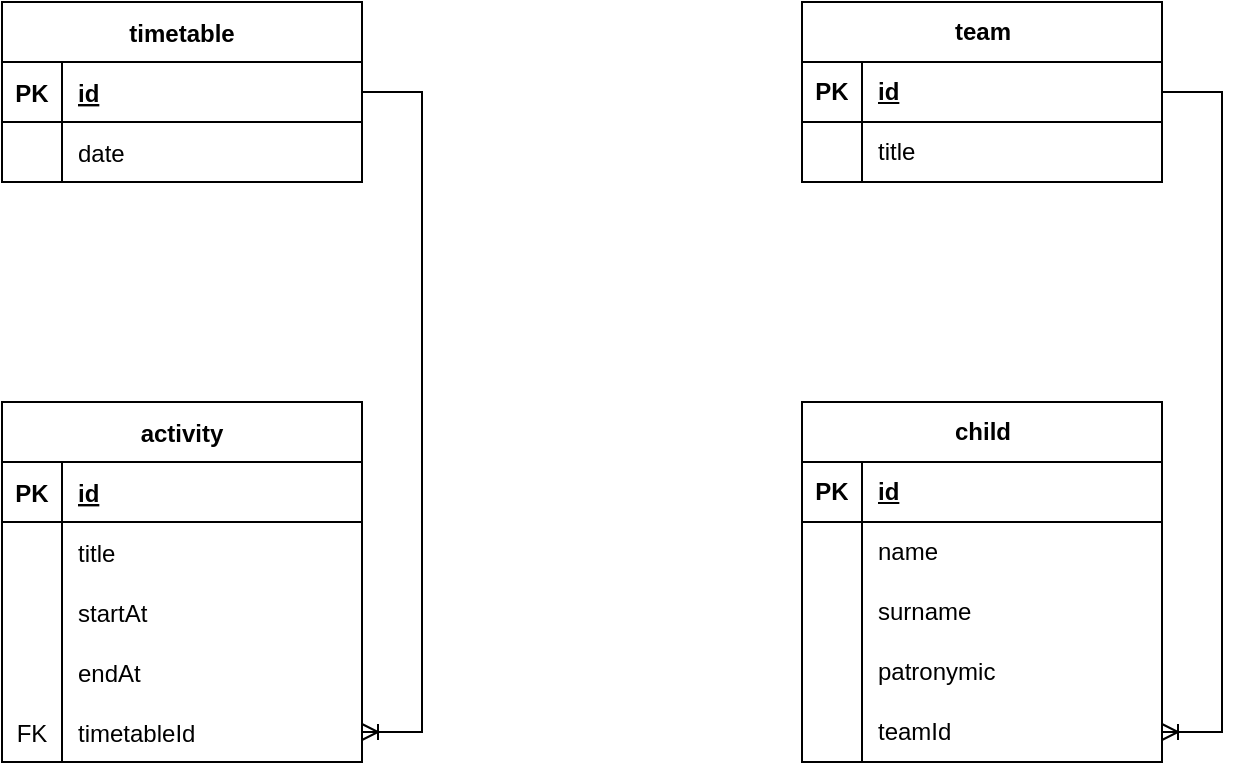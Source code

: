 <mxfile version="21.1.4" type="device">
  <diagram id="0ExHNWVUS_wDWCl89bjU" name="Страница 1">
    <mxGraphModel dx="1221" dy="620" grid="1" gridSize="10" guides="1" tooltips="1" connect="1" arrows="1" fold="1" page="0" pageScale="1" pageWidth="827" pageHeight="1169" math="0" shadow="0">
      <root>
        <mxCell id="0" />
        <mxCell id="1" parent="0" />
        <mxCell id="kuHsHtAnMm13nHqgf8xJ-8" value="timetable" style="shape=table;startSize=30;container=1;collapsible=1;childLayout=tableLayout;fixedRows=1;rowLines=0;fontStyle=1;align=center;resizeLast=1;" parent="1" vertex="1">
          <mxGeometry x="240" y="240" width="180" height="90" as="geometry">
            <mxRectangle x="240" y="240" width="65" height="30" as="alternateBounds" />
          </mxGeometry>
        </mxCell>
        <mxCell id="kuHsHtAnMm13nHqgf8xJ-9" value="" style="shape=tableRow;horizontal=0;startSize=0;swimlaneHead=0;swimlaneBody=0;fillColor=none;collapsible=0;dropTarget=0;points=[[0,0.5],[1,0.5]];portConstraint=eastwest;top=0;left=0;right=0;bottom=1;" parent="kuHsHtAnMm13nHqgf8xJ-8" vertex="1">
          <mxGeometry y="30" width="180" height="30" as="geometry" />
        </mxCell>
        <mxCell id="kuHsHtAnMm13nHqgf8xJ-10" value="PK" style="shape=partialRectangle;connectable=0;fillColor=none;top=0;left=0;bottom=0;right=0;fontStyle=1;overflow=hidden;" parent="kuHsHtAnMm13nHqgf8xJ-9" vertex="1">
          <mxGeometry width="30" height="30" as="geometry">
            <mxRectangle width="30" height="30" as="alternateBounds" />
          </mxGeometry>
        </mxCell>
        <mxCell id="kuHsHtAnMm13nHqgf8xJ-11" value="id" style="shape=partialRectangle;connectable=0;fillColor=none;top=0;left=0;bottom=0;right=0;align=left;spacingLeft=6;fontStyle=5;overflow=hidden;" parent="kuHsHtAnMm13nHqgf8xJ-9" vertex="1">
          <mxGeometry x="30" width="150" height="30" as="geometry">
            <mxRectangle width="150" height="30" as="alternateBounds" />
          </mxGeometry>
        </mxCell>
        <mxCell id="kuHsHtAnMm13nHqgf8xJ-12" value="" style="shape=tableRow;horizontal=0;startSize=0;swimlaneHead=0;swimlaneBody=0;fillColor=none;collapsible=0;dropTarget=0;points=[[0,0.5],[1,0.5]];portConstraint=eastwest;top=0;left=0;right=0;bottom=0;" parent="kuHsHtAnMm13nHqgf8xJ-8" vertex="1">
          <mxGeometry y="60" width="180" height="30" as="geometry" />
        </mxCell>
        <mxCell id="kuHsHtAnMm13nHqgf8xJ-13" value="" style="shape=partialRectangle;connectable=0;fillColor=none;top=0;left=0;bottom=0;right=0;editable=1;overflow=hidden;" parent="kuHsHtAnMm13nHqgf8xJ-12" vertex="1">
          <mxGeometry width="30" height="30" as="geometry">
            <mxRectangle width="30" height="30" as="alternateBounds" />
          </mxGeometry>
        </mxCell>
        <mxCell id="kuHsHtAnMm13nHqgf8xJ-14" value="date" style="shape=partialRectangle;connectable=0;fillColor=none;top=0;left=0;bottom=0;right=0;align=left;spacingLeft=6;overflow=hidden;" parent="kuHsHtAnMm13nHqgf8xJ-12" vertex="1">
          <mxGeometry x="30" width="150" height="30" as="geometry">
            <mxRectangle width="150" height="30" as="alternateBounds" />
          </mxGeometry>
        </mxCell>
        <mxCell id="kuHsHtAnMm13nHqgf8xJ-21" value="activity" style="shape=table;startSize=30;container=1;collapsible=1;childLayout=tableLayout;fixedRows=1;rowLines=0;fontStyle=1;align=center;resizeLast=1;" parent="1" vertex="1">
          <mxGeometry x="240" y="440" width="180" height="180" as="geometry">
            <mxRectangle x="240" y="440" width="80" height="30" as="alternateBounds" />
          </mxGeometry>
        </mxCell>
        <mxCell id="kuHsHtAnMm13nHqgf8xJ-22" value="" style="shape=tableRow;horizontal=0;startSize=0;swimlaneHead=0;swimlaneBody=0;fillColor=none;collapsible=0;dropTarget=0;points=[[0,0.5],[1,0.5]];portConstraint=eastwest;top=0;left=0;right=0;bottom=1;" parent="kuHsHtAnMm13nHqgf8xJ-21" vertex="1">
          <mxGeometry y="30" width="180" height="30" as="geometry" />
        </mxCell>
        <mxCell id="kuHsHtAnMm13nHqgf8xJ-23" value="PK" style="shape=partialRectangle;connectable=0;fillColor=none;top=0;left=0;bottom=0;right=0;fontStyle=1;overflow=hidden;" parent="kuHsHtAnMm13nHqgf8xJ-22" vertex="1">
          <mxGeometry width="30" height="30" as="geometry">
            <mxRectangle width="30" height="30" as="alternateBounds" />
          </mxGeometry>
        </mxCell>
        <mxCell id="kuHsHtAnMm13nHqgf8xJ-24" value="id" style="shape=partialRectangle;connectable=0;fillColor=none;top=0;left=0;bottom=0;right=0;align=left;spacingLeft=6;fontStyle=5;overflow=hidden;" parent="kuHsHtAnMm13nHqgf8xJ-22" vertex="1">
          <mxGeometry x="30" width="150" height="30" as="geometry">
            <mxRectangle width="150" height="30" as="alternateBounds" />
          </mxGeometry>
        </mxCell>
        <mxCell id="kuHsHtAnMm13nHqgf8xJ-25" value="" style="shape=tableRow;horizontal=0;startSize=0;swimlaneHead=0;swimlaneBody=0;fillColor=none;collapsible=0;dropTarget=0;points=[[0,0.5],[1,0.5]];portConstraint=eastwest;top=0;left=0;right=0;bottom=0;" parent="kuHsHtAnMm13nHqgf8xJ-21" vertex="1">
          <mxGeometry y="60" width="180" height="30" as="geometry" />
        </mxCell>
        <mxCell id="kuHsHtAnMm13nHqgf8xJ-26" value="" style="shape=partialRectangle;connectable=0;fillColor=none;top=0;left=0;bottom=0;right=0;editable=1;overflow=hidden;" parent="kuHsHtAnMm13nHqgf8xJ-25" vertex="1">
          <mxGeometry width="30" height="30" as="geometry">
            <mxRectangle width="30" height="30" as="alternateBounds" />
          </mxGeometry>
        </mxCell>
        <mxCell id="kuHsHtAnMm13nHqgf8xJ-27" value="title" style="shape=partialRectangle;connectable=0;fillColor=none;top=0;left=0;bottom=0;right=0;align=left;spacingLeft=6;overflow=hidden;" parent="kuHsHtAnMm13nHqgf8xJ-25" vertex="1">
          <mxGeometry x="30" width="150" height="30" as="geometry">
            <mxRectangle width="150" height="30" as="alternateBounds" />
          </mxGeometry>
        </mxCell>
        <mxCell id="kuHsHtAnMm13nHqgf8xJ-28" value="" style="shape=tableRow;horizontal=0;startSize=0;swimlaneHead=0;swimlaneBody=0;fillColor=none;collapsible=0;dropTarget=0;points=[[0,0.5],[1,0.5]];portConstraint=eastwest;top=0;left=0;right=0;bottom=0;" parent="kuHsHtAnMm13nHqgf8xJ-21" vertex="1">
          <mxGeometry y="90" width="180" height="30" as="geometry" />
        </mxCell>
        <mxCell id="kuHsHtAnMm13nHqgf8xJ-29" value="" style="shape=partialRectangle;connectable=0;fillColor=none;top=0;left=0;bottom=0;right=0;editable=1;overflow=hidden;" parent="kuHsHtAnMm13nHqgf8xJ-28" vertex="1">
          <mxGeometry width="30" height="30" as="geometry">
            <mxRectangle width="30" height="30" as="alternateBounds" />
          </mxGeometry>
        </mxCell>
        <mxCell id="kuHsHtAnMm13nHqgf8xJ-30" value="startAt" style="shape=partialRectangle;connectable=0;fillColor=none;top=0;left=0;bottom=0;right=0;align=left;spacingLeft=6;overflow=hidden;" parent="kuHsHtAnMm13nHqgf8xJ-28" vertex="1">
          <mxGeometry x="30" width="150" height="30" as="geometry">
            <mxRectangle width="150" height="30" as="alternateBounds" />
          </mxGeometry>
        </mxCell>
        <mxCell id="kuHsHtAnMm13nHqgf8xJ-31" value="" style="shape=tableRow;horizontal=0;startSize=0;swimlaneHead=0;swimlaneBody=0;fillColor=none;collapsible=0;dropTarget=0;points=[[0,0.5],[1,0.5]];portConstraint=eastwest;top=0;left=0;right=0;bottom=0;" parent="kuHsHtAnMm13nHqgf8xJ-21" vertex="1">
          <mxGeometry y="120" width="180" height="30" as="geometry" />
        </mxCell>
        <mxCell id="kuHsHtAnMm13nHqgf8xJ-32" value="" style="shape=partialRectangle;connectable=0;fillColor=none;top=0;left=0;bottom=0;right=0;editable=1;overflow=hidden;" parent="kuHsHtAnMm13nHqgf8xJ-31" vertex="1">
          <mxGeometry width="30" height="30" as="geometry">
            <mxRectangle width="30" height="30" as="alternateBounds" />
          </mxGeometry>
        </mxCell>
        <mxCell id="kuHsHtAnMm13nHqgf8xJ-33" value="endAt" style="shape=partialRectangle;connectable=0;fillColor=none;top=0;left=0;bottom=0;right=0;align=left;spacingLeft=6;overflow=hidden;" parent="kuHsHtAnMm13nHqgf8xJ-31" vertex="1">
          <mxGeometry x="30" width="150" height="30" as="geometry">
            <mxRectangle width="150" height="30" as="alternateBounds" />
          </mxGeometry>
        </mxCell>
        <mxCell id="kuHsHtAnMm13nHqgf8xJ-64" style="shape=tableRow;horizontal=0;startSize=0;swimlaneHead=0;swimlaneBody=0;fillColor=none;collapsible=0;dropTarget=0;points=[[0,0.5],[1,0.5]];portConstraint=eastwest;top=0;left=0;right=0;bottom=0;" parent="kuHsHtAnMm13nHqgf8xJ-21" vertex="1">
          <mxGeometry y="150" width="180" height="30" as="geometry" />
        </mxCell>
        <mxCell id="kuHsHtAnMm13nHqgf8xJ-65" value="FK" style="shape=partialRectangle;connectable=0;fillColor=none;top=0;left=0;bottom=0;right=0;editable=1;overflow=hidden;" parent="kuHsHtAnMm13nHqgf8xJ-64" vertex="1">
          <mxGeometry width="30" height="30" as="geometry">
            <mxRectangle width="30" height="30" as="alternateBounds" />
          </mxGeometry>
        </mxCell>
        <mxCell id="kuHsHtAnMm13nHqgf8xJ-66" value="timetableId" style="shape=partialRectangle;connectable=0;fillColor=none;top=0;left=0;bottom=0;right=0;align=left;spacingLeft=6;overflow=hidden;" parent="kuHsHtAnMm13nHqgf8xJ-64" vertex="1">
          <mxGeometry x="30" width="150" height="30" as="geometry">
            <mxRectangle width="150" height="30" as="alternateBounds" />
          </mxGeometry>
        </mxCell>
        <mxCell id="kuHsHtAnMm13nHqgf8xJ-67" value="" style="edgeStyle=entityRelationEdgeStyle;fontSize=12;html=1;endArrow=ERoneToMany;rounded=0;exitX=1;exitY=0.5;exitDx=0;exitDy=0;entryX=1;entryY=0.5;entryDx=0;entryDy=0;" parent="1" source="kuHsHtAnMm13nHqgf8xJ-9" target="kuHsHtAnMm13nHqgf8xJ-64" edge="1">
          <mxGeometry width="100" height="100" relative="1" as="geometry">
            <mxPoint x="190" y="460" as="sourcePoint" />
            <mxPoint x="290" y="360" as="targetPoint" />
          </mxGeometry>
        </mxCell>
        <mxCell id="lYT9mpoPkpNZaXAD3Ohr-1" value="team" style="shape=table;startSize=30;container=1;collapsible=1;childLayout=tableLayout;fixedRows=1;rowLines=0;fontStyle=1;align=center;resizeLast=1;html=1;" vertex="1" parent="1">
          <mxGeometry x="640" y="240" width="180" height="90" as="geometry" />
        </mxCell>
        <mxCell id="lYT9mpoPkpNZaXAD3Ohr-2" value="" style="shape=tableRow;horizontal=0;startSize=0;swimlaneHead=0;swimlaneBody=0;fillColor=none;collapsible=0;dropTarget=0;points=[[0,0.5],[1,0.5]];portConstraint=eastwest;top=0;left=0;right=0;bottom=1;" vertex="1" parent="lYT9mpoPkpNZaXAD3Ohr-1">
          <mxGeometry y="30" width="180" height="30" as="geometry" />
        </mxCell>
        <mxCell id="lYT9mpoPkpNZaXAD3Ohr-3" value="PK" style="shape=partialRectangle;connectable=0;fillColor=none;top=0;left=0;bottom=0;right=0;fontStyle=1;overflow=hidden;whiteSpace=wrap;html=1;" vertex="1" parent="lYT9mpoPkpNZaXAD3Ohr-2">
          <mxGeometry width="30" height="30" as="geometry">
            <mxRectangle width="30" height="30" as="alternateBounds" />
          </mxGeometry>
        </mxCell>
        <mxCell id="lYT9mpoPkpNZaXAD3Ohr-4" value="id" style="shape=partialRectangle;connectable=0;fillColor=none;top=0;left=0;bottom=0;right=0;align=left;spacingLeft=6;fontStyle=5;overflow=hidden;whiteSpace=wrap;html=1;" vertex="1" parent="lYT9mpoPkpNZaXAD3Ohr-2">
          <mxGeometry x="30" width="150" height="30" as="geometry">
            <mxRectangle width="150" height="30" as="alternateBounds" />
          </mxGeometry>
        </mxCell>
        <mxCell id="lYT9mpoPkpNZaXAD3Ohr-5" value="" style="shape=tableRow;horizontal=0;startSize=0;swimlaneHead=0;swimlaneBody=0;fillColor=none;collapsible=0;dropTarget=0;points=[[0,0.5],[1,0.5]];portConstraint=eastwest;top=0;left=0;right=0;bottom=0;" vertex="1" parent="lYT9mpoPkpNZaXAD3Ohr-1">
          <mxGeometry y="60" width="180" height="30" as="geometry" />
        </mxCell>
        <mxCell id="lYT9mpoPkpNZaXAD3Ohr-6" value="" style="shape=partialRectangle;connectable=0;fillColor=none;top=0;left=0;bottom=0;right=0;editable=1;overflow=hidden;whiteSpace=wrap;html=1;" vertex="1" parent="lYT9mpoPkpNZaXAD3Ohr-5">
          <mxGeometry width="30" height="30" as="geometry">
            <mxRectangle width="30" height="30" as="alternateBounds" />
          </mxGeometry>
        </mxCell>
        <mxCell id="lYT9mpoPkpNZaXAD3Ohr-7" value="title" style="shape=partialRectangle;connectable=0;fillColor=none;top=0;left=0;bottom=0;right=0;align=left;spacingLeft=6;overflow=hidden;whiteSpace=wrap;html=1;" vertex="1" parent="lYT9mpoPkpNZaXAD3Ohr-5">
          <mxGeometry x="30" width="150" height="30" as="geometry">
            <mxRectangle width="150" height="30" as="alternateBounds" />
          </mxGeometry>
        </mxCell>
        <mxCell id="lYT9mpoPkpNZaXAD3Ohr-14" value="child" style="shape=table;startSize=30;container=1;collapsible=1;childLayout=tableLayout;fixedRows=1;rowLines=0;fontStyle=1;align=center;resizeLast=1;html=1;" vertex="1" parent="1">
          <mxGeometry x="640" y="440" width="180" height="180" as="geometry" />
        </mxCell>
        <mxCell id="lYT9mpoPkpNZaXAD3Ohr-15" value="" style="shape=tableRow;horizontal=0;startSize=0;swimlaneHead=0;swimlaneBody=0;fillColor=none;collapsible=0;dropTarget=0;points=[[0,0.5],[1,0.5]];portConstraint=eastwest;top=0;left=0;right=0;bottom=1;" vertex="1" parent="lYT9mpoPkpNZaXAD3Ohr-14">
          <mxGeometry y="30" width="180" height="30" as="geometry" />
        </mxCell>
        <mxCell id="lYT9mpoPkpNZaXAD3Ohr-16" value="PK" style="shape=partialRectangle;connectable=0;fillColor=none;top=0;left=0;bottom=0;right=0;fontStyle=1;overflow=hidden;whiteSpace=wrap;html=1;" vertex="1" parent="lYT9mpoPkpNZaXAD3Ohr-15">
          <mxGeometry width="30" height="30" as="geometry">
            <mxRectangle width="30" height="30" as="alternateBounds" />
          </mxGeometry>
        </mxCell>
        <mxCell id="lYT9mpoPkpNZaXAD3Ohr-17" value="id" style="shape=partialRectangle;connectable=0;fillColor=none;top=0;left=0;bottom=0;right=0;align=left;spacingLeft=6;fontStyle=5;overflow=hidden;whiteSpace=wrap;html=1;" vertex="1" parent="lYT9mpoPkpNZaXAD3Ohr-15">
          <mxGeometry x="30" width="150" height="30" as="geometry">
            <mxRectangle width="150" height="30" as="alternateBounds" />
          </mxGeometry>
        </mxCell>
        <mxCell id="lYT9mpoPkpNZaXAD3Ohr-18" value="" style="shape=tableRow;horizontal=0;startSize=0;swimlaneHead=0;swimlaneBody=0;fillColor=none;collapsible=0;dropTarget=0;points=[[0,0.5],[1,0.5]];portConstraint=eastwest;top=0;left=0;right=0;bottom=0;" vertex="1" parent="lYT9mpoPkpNZaXAD3Ohr-14">
          <mxGeometry y="60" width="180" height="30" as="geometry" />
        </mxCell>
        <mxCell id="lYT9mpoPkpNZaXAD3Ohr-19" value="" style="shape=partialRectangle;connectable=0;fillColor=none;top=0;left=0;bottom=0;right=0;editable=1;overflow=hidden;whiteSpace=wrap;html=1;" vertex="1" parent="lYT9mpoPkpNZaXAD3Ohr-18">
          <mxGeometry width="30" height="30" as="geometry">
            <mxRectangle width="30" height="30" as="alternateBounds" />
          </mxGeometry>
        </mxCell>
        <mxCell id="lYT9mpoPkpNZaXAD3Ohr-20" value="name" style="shape=partialRectangle;connectable=0;fillColor=none;top=0;left=0;bottom=0;right=0;align=left;spacingLeft=6;overflow=hidden;whiteSpace=wrap;html=1;" vertex="1" parent="lYT9mpoPkpNZaXAD3Ohr-18">
          <mxGeometry x="30" width="150" height="30" as="geometry">
            <mxRectangle width="150" height="30" as="alternateBounds" />
          </mxGeometry>
        </mxCell>
        <mxCell id="lYT9mpoPkpNZaXAD3Ohr-21" value="" style="shape=tableRow;horizontal=0;startSize=0;swimlaneHead=0;swimlaneBody=0;fillColor=none;collapsible=0;dropTarget=0;points=[[0,0.5],[1,0.5]];portConstraint=eastwest;top=0;left=0;right=0;bottom=0;" vertex="1" parent="lYT9mpoPkpNZaXAD3Ohr-14">
          <mxGeometry y="90" width="180" height="30" as="geometry" />
        </mxCell>
        <mxCell id="lYT9mpoPkpNZaXAD3Ohr-22" value="" style="shape=partialRectangle;connectable=0;fillColor=none;top=0;left=0;bottom=0;right=0;editable=1;overflow=hidden;whiteSpace=wrap;html=1;" vertex="1" parent="lYT9mpoPkpNZaXAD3Ohr-21">
          <mxGeometry width="30" height="30" as="geometry">
            <mxRectangle width="30" height="30" as="alternateBounds" />
          </mxGeometry>
        </mxCell>
        <mxCell id="lYT9mpoPkpNZaXAD3Ohr-23" value="surname" style="shape=partialRectangle;connectable=0;fillColor=none;top=0;left=0;bottom=0;right=0;align=left;spacingLeft=6;overflow=hidden;whiteSpace=wrap;html=1;" vertex="1" parent="lYT9mpoPkpNZaXAD3Ohr-21">
          <mxGeometry x="30" width="150" height="30" as="geometry">
            <mxRectangle width="150" height="30" as="alternateBounds" />
          </mxGeometry>
        </mxCell>
        <mxCell id="lYT9mpoPkpNZaXAD3Ohr-24" value="" style="shape=tableRow;horizontal=0;startSize=0;swimlaneHead=0;swimlaneBody=0;fillColor=none;collapsible=0;dropTarget=0;points=[[0,0.5],[1,0.5]];portConstraint=eastwest;top=0;left=0;right=0;bottom=0;" vertex="1" parent="lYT9mpoPkpNZaXAD3Ohr-14">
          <mxGeometry y="120" width="180" height="30" as="geometry" />
        </mxCell>
        <mxCell id="lYT9mpoPkpNZaXAD3Ohr-25" value="" style="shape=partialRectangle;connectable=0;fillColor=none;top=0;left=0;bottom=0;right=0;editable=1;overflow=hidden;whiteSpace=wrap;html=1;" vertex="1" parent="lYT9mpoPkpNZaXAD3Ohr-24">
          <mxGeometry width="30" height="30" as="geometry">
            <mxRectangle width="30" height="30" as="alternateBounds" />
          </mxGeometry>
        </mxCell>
        <mxCell id="lYT9mpoPkpNZaXAD3Ohr-26" value="patronymic" style="shape=partialRectangle;connectable=0;fillColor=none;top=0;left=0;bottom=0;right=0;align=left;spacingLeft=6;overflow=hidden;whiteSpace=wrap;html=1;" vertex="1" parent="lYT9mpoPkpNZaXAD3Ohr-24">
          <mxGeometry x="30" width="150" height="30" as="geometry">
            <mxRectangle width="150" height="30" as="alternateBounds" />
          </mxGeometry>
        </mxCell>
        <mxCell id="lYT9mpoPkpNZaXAD3Ohr-27" style="shape=tableRow;horizontal=0;startSize=0;swimlaneHead=0;swimlaneBody=0;fillColor=none;collapsible=0;dropTarget=0;points=[[0,0.5],[1,0.5]];portConstraint=eastwest;top=0;left=0;right=0;bottom=0;" vertex="1" parent="lYT9mpoPkpNZaXAD3Ohr-14">
          <mxGeometry y="150" width="180" height="30" as="geometry" />
        </mxCell>
        <mxCell id="lYT9mpoPkpNZaXAD3Ohr-28" style="shape=partialRectangle;connectable=0;fillColor=none;top=0;left=0;bottom=0;right=0;editable=1;overflow=hidden;whiteSpace=wrap;html=1;" vertex="1" parent="lYT9mpoPkpNZaXAD3Ohr-27">
          <mxGeometry width="30" height="30" as="geometry">
            <mxRectangle width="30" height="30" as="alternateBounds" />
          </mxGeometry>
        </mxCell>
        <mxCell id="lYT9mpoPkpNZaXAD3Ohr-29" value="teamId" style="shape=partialRectangle;connectable=0;fillColor=none;top=0;left=0;bottom=0;right=0;align=left;spacingLeft=6;overflow=hidden;whiteSpace=wrap;html=1;" vertex="1" parent="lYT9mpoPkpNZaXAD3Ohr-27">
          <mxGeometry x="30" width="150" height="30" as="geometry">
            <mxRectangle width="150" height="30" as="alternateBounds" />
          </mxGeometry>
        </mxCell>
        <mxCell id="lYT9mpoPkpNZaXAD3Ohr-33" value="" style="edgeStyle=entityRelationEdgeStyle;fontSize=12;html=1;endArrow=ERoneToMany;rounded=0;exitX=1;exitY=0.5;exitDx=0;exitDy=0;entryX=1;entryY=0.5;entryDx=0;entryDy=0;" edge="1" parent="1" source="lYT9mpoPkpNZaXAD3Ohr-2" target="lYT9mpoPkpNZaXAD3Ohr-27">
          <mxGeometry width="100" height="100" relative="1" as="geometry">
            <mxPoint x="600" y="550" as="sourcePoint" />
            <mxPoint x="700" y="450" as="targetPoint" />
          </mxGeometry>
        </mxCell>
      </root>
    </mxGraphModel>
  </diagram>
</mxfile>
